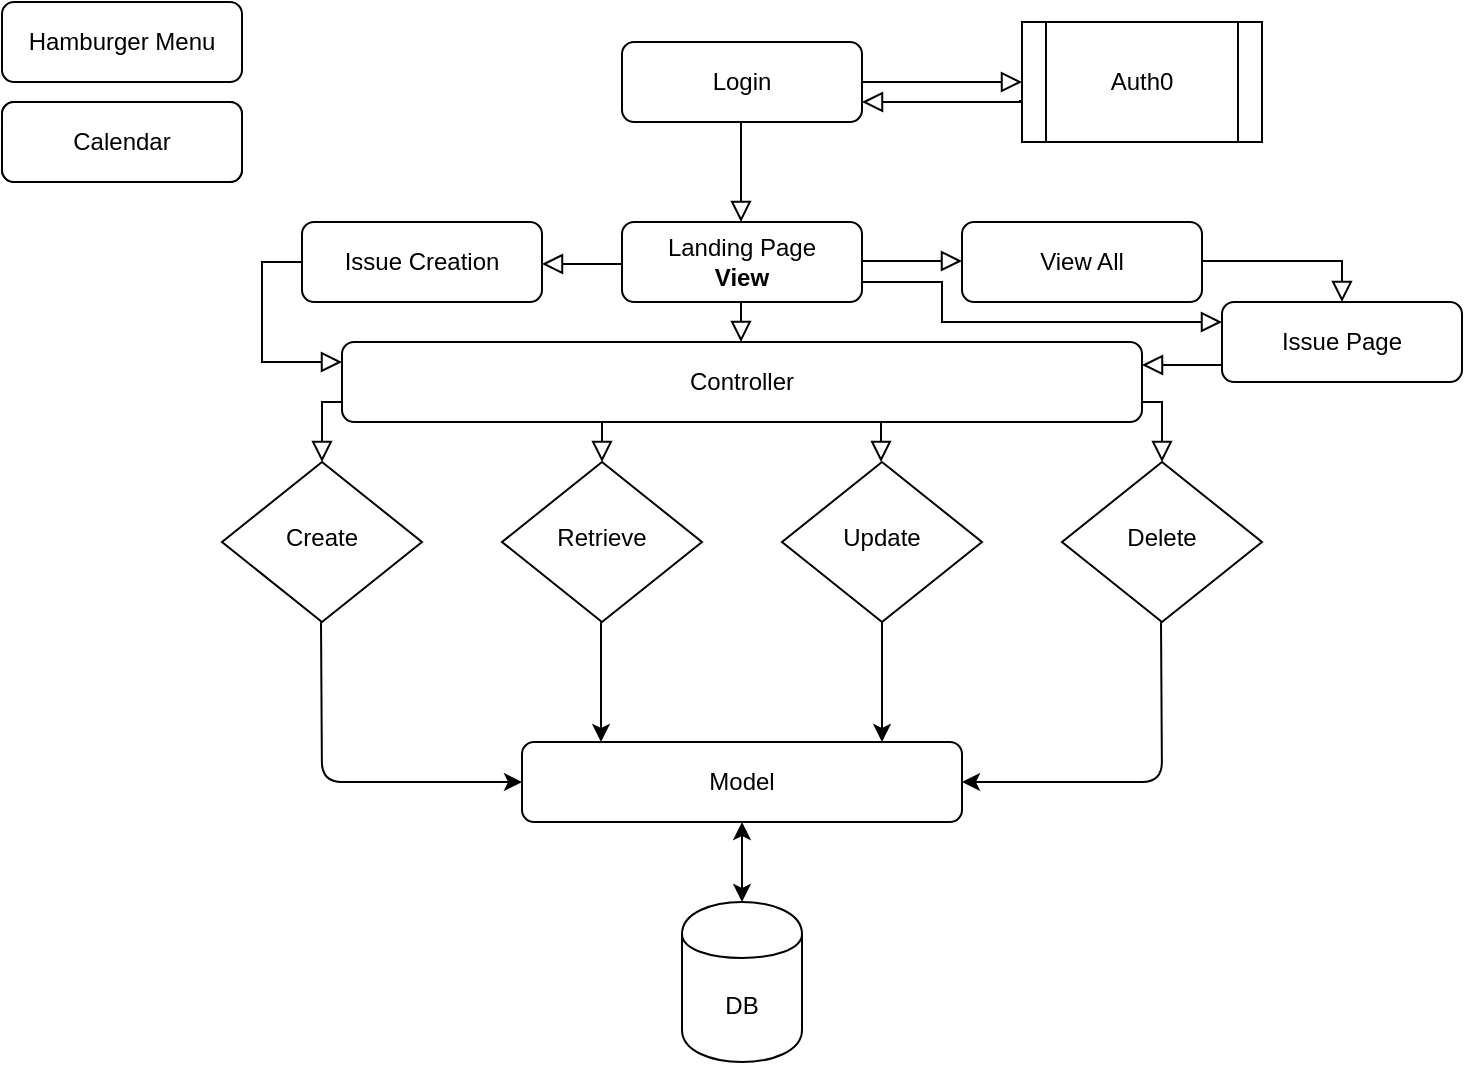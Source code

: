 <mxfile version="13.1.0" type="device"><diagram id="C5RBs43oDa-KdzZeNtuy" name="Page-1"><mxGraphModel dx="1278" dy="575" grid="1" gridSize="10" guides="1" tooltips="1" connect="1" arrows="1" fold="1" page="1" pageScale="1" pageWidth="827" pageHeight="1169" math="0" shadow="0"><root><mxCell id="WIyWlLk6GJQsqaUBKTNV-0"/><mxCell id="WIyWlLk6GJQsqaUBKTNV-1" parent="WIyWlLk6GJQsqaUBKTNV-0"/><mxCell id="WIyWlLk6GJQsqaUBKTNV-2" value="" style="rounded=0;html=1;jettySize=auto;orthogonalLoop=1;fontSize=11;endArrow=block;endFill=0;endSize=8;strokeWidth=1;shadow=0;labelBackgroundColor=none;edgeStyle=orthogonalEdgeStyle;exitX=0;exitY=0.5;exitDx=0;exitDy=0;" parent="WIyWlLk6GJQsqaUBKTNV-1" source="iUWyVkhvc7xOBZJgX1sT-0" target="WIyWlLk6GJQsqaUBKTNV-6" edge="1"><mxGeometry relative="1" as="geometry"><Array as="points"><mxPoint x="190" y="220"/><mxPoint x="180" y="220"/></Array></mxGeometry></mxCell><mxCell id="WIyWlLk6GJQsqaUBKTNV-3" value="&lt;div&gt;Landing Page&lt;/div&gt;&lt;div&gt;&lt;b&gt;View&lt;/b&gt;&lt;br&gt;&lt;/div&gt;" style="rounded=1;whiteSpace=wrap;html=1;fontSize=12;glass=0;strokeWidth=1;shadow=0;" parent="WIyWlLk6GJQsqaUBKTNV-1" vertex="1"><mxGeometry x="330" y="130" width="120" height="40" as="geometry"/></mxCell><mxCell id="WIyWlLk6GJQsqaUBKTNV-6" value="Create" style="rhombus;whiteSpace=wrap;html=1;shadow=0;fontFamily=Helvetica;fontSize=12;align=center;strokeWidth=1;spacing=6;spacingTop=-4;" parent="WIyWlLk6GJQsqaUBKTNV-1" vertex="1"><mxGeometry x="130" y="250" width="100" height="80" as="geometry"/></mxCell><mxCell id="WIyWlLk6GJQsqaUBKTNV-11" value="Hamburger Menu" style="rounded=1;whiteSpace=wrap;html=1;fontSize=12;glass=0;strokeWidth=1;shadow=0;" parent="WIyWlLk6GJQsqaUBKTNV-1" vertex="1"><mxGeometry x="20" y="20" width="120" height="40" as="geometry"/></mxCell><mxCell id="WIyWlLk6GJQsqaUBKTNV-12" value="Calendar" style="rounded=1;whiteSpace=wrap;html=1;fontSize=12;glass=0;strokeWidth=1;shadow=0;" parent="WIyWlLk6GJQsqaUBKTNV-1" vertex="1"><mxGeometry x="20" y="70" width="120" height="40" as="geometry"/></mxCell><mxCell id="ZOEkX6pX3CSHNE8pl8n9-1" value="" style="rounded=0;html=1;jettySize=auto;orthogonalLoop=1;fontSize=11;endArrow=block;endFill=0;endSize=8;strokeWidth=1;shadow=0;labelBackgroundColor=none;edgeStyle=orthogonalEdgeStyle;" parent="WIyWlLk6GJQsqaUBKTNV-1" edge="1"><mxGeometry relative="1" as="geometry"><mxPoint x="389.5" y="80" as="sourcePoint"/><mxPoint x="389.5" y="130" as="targetPoint"/></mxGeometry></mxCell><mxCell id="ZOEkX6pX3CSHNE8pl8n9-2" value="Login" style="rounded=1;whiteSpace=wrap;html=1;fontSize=12;glass=0;strokeWidth=1;shadow=0;" parent="WIyWlLk6GJQsqaUBKTNV-1" vertex="1"><mxGeometry x="330" y="40" width="120" height="40" as="geometry"/></mxCell><mxCell id="ZOEkX6pX3CSHNE8pl8n9-5" value="" style="rounded=0;html=1;jettySize=auto;orthogonalLoop=1;fontSize=11;endArrow=block;endFill=0;endSize=8;strokeWidth=1;shadow=0;labelBackgroundColor=none;edgeStyle=orthogonalEdgeStyle;entryX=0.5;entryY=0;entryDx=0;entryDy=0;exitX=1;exitY=0.5;exitDx=0;exitDy=0;" parent="WIyWlLk6GJQsqaUBKTNV-1" source="iUWyVkhvc7xOBZJgX1sT-0" target="ZOEkX6pX3CSHNE8pl8n9-6" edge="1"><mxGeometry relative="1" as="geometry"><mxPoint x="600" y="150" as="sourcePoint"/><mxPoint x="620" y="240" as="targetPoint"/><Array as="points"><mxPoint x="590" y="220"/><mxPoint x="600" y="220"/></Array></mxGeometry></mxCell><mxCell id="ZOEkX6pX3CSHNE8pl8n9-6" value="Delete" style="rhombus;whiteSpace=wrap;html=1;shadow=0;fontFamily=Helvetica;fontSize=12;align=center;strokeWidth=1;spacing=6;spacingTop=-4;" parent="WIyWlLk6GJQsqaUBKTNV-1" vertex="1"><mxGeometry x="550" y="250" width="100" height="80" as="geometry"/></mxCell><mxCell id="ZOEkX6pX3CSHNE8pl8n9-7" value="DB" style="shape=cylinder;whiteSpace=wrap;html=1;boundedLbl=1;backgroundOutline=1;" parent="WIyWlLk6GJQsqaUBKTNV-1" vertex="1"><mxGeometry x="360" y="470" width="60" height="80" as="geometry"/></mxCell><mxCell id="FKrGKBbj8dPLaYq_zexg-1" value="Auth0" style="shape=process;whiteSpace=wrap;html=1;backgroundOutline=1;" parent="WIyWlLk6GJQsqaUBKTNV-1" vertex="1"><mxGeometry x="530" y="30" width="120" height="60" as="geometry"/></mxCell><mxCell id="FKrGKBbj8dPLaYq_zexg-2" value="" style="rounded=0;html=1;jettySize=auto;orthogonalLoop=1;fontSize=11;endArrow=block;endFill=0;endSize=8;strokeWidth=1;shadow=0;labelBackgroundColor=none;edgeStyle=orthogonalEdgeStyle;" parent="WIyWlLk6GJQsqaUBKTNV-1" source="ZOEkX6pX3CSHNE8pl8n9-2" target="FKrGKBbj8dPLaYq_zexg-1" edge="1"><mxGeometry relative="1" as="geometry"><mxPoint x="440" y="60" as="sourcePoint"/><mxPoint x="440" y="110" as="targetPoint"/><Array as="points"/></mxGeometry></mxCell><mxCell id="FKrGKBbj8dPLaYq_zexg-3" value="" style="rounded=0;html=1;jettySize=auto;orthogonalLoop=1;fontSize=11;endArrow=block;endFill=0;endSize=8;strokeWidth=1;shadow=0;labelBackgroundColor=none;edgeStyle=orthogonalEdgeStyle;entryX=1;entryY=0.75;entryDx=0;entryDy=0;exitX=-0.008;exitY=0.65;exitDx=0;exitDy=0;exitPerimeter=0;" parent="WIyWlLk6GJQsqaUBKTNV-1" source="FKrGKBbj8dPLaYq_zexg-1" target="ZOEkX6pX3CSHNE8pl8n9-2" edge="1"><mxGeometry relative="1" as="geometry"><mxPoint x="520" y="70" as="sourcePoint"/><mxPoint x="520" y="70" as="targetPoint"/><Array as="points"><mxPoint x="529" y="70"/></Array></mxGeometry></mxCell><mxCell id="FKrGKBbj8dPLaYq_zexg-6" value="Retrieve" style="rhombus;whiteSpace=wrap;html=1;shadow=0;fontFamily=Helvetica;fontSize=12;align=center;strokeWidth=1;spacing=6;spacingTop=-4;" parent="WIyWlLk6GJQsqaUBKTNV-1" vertex="1"><mxGeometry x="270" y="250" width="100" height="80" as="geometry"/></mxCell><mxCell id="FKrGKBbj8dPLaYq_zexg-9" value="Update" style="rhombus;whiteSpace=wrap;html=1;shadow=0;fontFamily=Helvetica;fontSize=12;align=center;strokeWidth=1;spacing=6;spacingTop=-4;" parent="WIyWlLk6GJQsqaUBKTNV-1" vertex="1"><mxGeometry x="410" y="250" width="100" height="80" as="geometry"/></mxCell><mxCell id="FKrGKBbj8dPLaYq_zexg-10" value="" style="rounded=0;html=1;jettySize=auto;orthogonalLoop=1;fontSize=11;endArrow=block;endFill=0;endSize=8;strokeWidth=1;shadow=0;labelBackgroundColor=none;edgeStyle=orthogonalEdgeStyle;entryX=0.5;entryY=0;entryDx=0;entryDy=0;" parent="WIyWlLk6GJQsqaUBKTNV-1" target="FKrGKBbj8dPLaYq_zexg-6" edge="1" source="iUWyVkhvc7xOBZJgX1sT-0"><mxGeometry relative="1" as="geometry"><mxPoint x="367.5" y="169" as="sourcePoint"/><mxPoint x="413.5" y="250" as="targetPoint"/><Array as="points"><mxPoint x="320" y="240"/><mxPoint x="320" y="240"/></Array></mxGeometry></mxCell><mxCell id="FKrGKBbj8dPLaYq_zexg-16" value="Model" style="rounded=1;whiteSpace=wrap;html=1;fontSize=12;glass=0;strokeWidth=1;shadow=0;" parent="WIyWlLk6GJQsqaUBKTNV-1" vertex="1"><mxGeometry x="280" y="390" width="220" height="40" as="geometry"/></mxCell><mxCell id="FKrGKBbj8dPLaYq_zexg-17" value="" style="endArrow=classic;startArrow=classic;html=1;entryX=0.5;entryY=0;entryDx=0;entryDy=0;exitX=0.5;exitY=1;exitDx=0;exitDy=0;" parent="WIyWlLk6GJQsqaUBKTNV-1" source="FKrGKBbj8dPLaYq_zexg-16" target="ZOEkX6pX3CSHNE8pl8n9-7" edge="1"><mxGeometry width="50" height="50" relative="1" as="geometry"><mxPoint x="450" y="500" as="sourcePoint"/><mxPoint x="500" y="450" as="targetPoint"/></mxGeometry></mxCell><mxCell id="iUWyVkhvc7xOBZJgX1sT-0" value="Controller" style="rounded=1;whiteSpace=wrap;html=1;fontSize=12;glass=0;strokeWidth=1;shadow=0;" vertex="1" parent="WIyWlLk6GJQsqaUBKTNV-1"><mxGeometry x="190" y="190" width="400" height="40" as="geometry"/></mxCell><mxCell id="iUWyVkhvc7xOBZJgX1sT-2" value="" style="rounded=0;html=1;jettySize=auto;orthogonalLoop=1;fontSize=11;endArrow=block;endFill=0;endSize=8;strokeWidth=1;shadow=0;labelBackgroundColor=none;edgeStyle=orthogonalEdgeStyle;entryX=0.5;entryY=0;entryDx=0;entryDy=0;" edge="1" parent="WIyWlLk6GJQsqaUBKTNV-1"><mxGeometry relative="1" as="geometry"><mxPoint x="459.5" y="230" as="sourcePoint"/><mxPoint x="459.5" y="250" as="targetPoint"/><Array as="points"><mxPoint x="459.5" y="240"/><mxPoint x="459.5" y="240"/></Array></mxGeometry></mxCell><mxCell id="iUWyVkhvc7xOBZJgX1sT-3" value="" style="rounded=0;html=1;jettySize=auto;orthogonalLoop=1;fontSize=11;endArrow=block;endFill=0;endSize=8;strokeWidth=1;shadow=0;labelBackgroundColor=none;edgeStyle=orthogonalEdgeStyle;entryX=0.5;entryY=0;entryDx=0;entryDy=0;" edge="1" parent="WIyWlLk6GJQsqaUBKTNV-1"><mxGeometry relative="1" as="geometry"><mxPoint x="389.5" y="170" as="sourcePoint"/><mxPoint x="389.5" y="190" as="targetPoint"/><Array as="points"><mxPoint x="389.5" y="180"/><mxPoint x="389.5" y="180"/></Array></mxGeometry></mxCell><mxCell id="iUWyVkhvc7xOBZJgX1sT-4" value="" style="endArrow=classic;html=1;exitX=0.5;exitY=1;exitDx=0;exitDy=0;" edge="1" parent="WIyWlLk6GJQsqaUBKTNV-1" source="FKrGKBbj8dPLaYq_zexg-9"><mxGeometry width="50" height="50" relative="1" as="geometry"><mxPoint x="320" y="330" as="sourcePoint"/><mxPoint x="460" y="390" as="targetPoint"/></mxGeometry></mxCell><mxCell id="iUWyVkhvc7xOBZJgX1sT-5" value="" style="endArrow=classic;html=1;exitX=0.5;exitY=1;exitDx=0;exitDy=0;" edge="1" parent="WIyWlLk6GJQsqaUBKTNV-1"><mxGeometry width="50" height="50" relative="1" as="geometry"><mxPoint x="319.5" y="330" as="sourcePoint"/><mxPoint x="319.5" y="390" as="targetPoint"/></mxGeometry></mxCell><mxCell id="iUWyVkhvc7xOBZJgX1sT-6" value="" style="endArrow=classic;html=1;exitX=0.5;exitY=1;exitDx=0;exitDy=0;entryX=0;entryY=0.5;entryDx=0;entryDy=0;" edge="1" parent="WIyWlLk6GJQsqaUBKTNV-1" target="FKrGKBbj8dPLaYq_zexg-16"><mxGeometry width="50" height="50" relative="1" as="geometry"><mxPoint x="179.5" y="330" as="sourcePoint"/><mxPoint x="180" y="410" as="targetPoint"/><Array as="points"><mxPoint x="180" y="410"/></Array></mxGeometry></mxCell><mxCell id="iUWyVkhvc7xOBZJgX1sT-7" value="" style="endArrow=classic;html=1;exitX=0.5;exitY=1;exitDx=0;exitDy=0;entryX=1;entryY=0.5;entryDx=0;entryDy=0;" edge="1" parent="WIyWlLk6GJQsqaUBKTNV-1" target="FKrGKBbj8dPLaYq_zexg-16"><mxGeometry width="50" height="50" relative="1" as="geometry"><mxPoint x="599.5" y="330" as="sourcePoint"/><mxPoint x="600" y="410" as="targetPoint"/><Array as="points"><mxPoint x="600" y="410"/></Array></mxGeometry></mxCell><mxCell id="iUWyVkhvc7xOBZJgX1sT-8" value="" style="rounded=0;html=1;jettySize=auto;orthogonalLoop=1;fontSize=11;endArrow=block;endFill=0;endSize=8;strokeWidth=1;shadow=0;labelBackgroundColor=none;edgeStyle=orthogonalEdgeStyle;" edge="1" parent="WIyWlLk6GJQsqaUBKTNV-1"><mxGeometry relative="1" as="geometry"><mxPoint x="450" y="149.5" as="sourcePoint"/><mxPoint x="500" y="150" as="targetPoint"/><Array as="points"><mxPoint x="500" y="150"/><mxPoint x="500" y="150"/></Array></mxGeometry></mxCell><mxCell id="iUWyVkhvc7xOBZJgX1sT-9" value="Issue Creation" style="rounded=1;whiteSpace=wrap;html=1;fontSize=12;glass=0;strokeWidth=1;shadow=0;" vertex="1" parent="WIyWlLk6GJQsqaUBKTNV-1"><mxGeometry x="170" y="130" width="120" height="40" as="geometry"/></mxCell><mxCell id="iUWyVkhvc7xOBZJgX1sT-12" value="" style="rounded=0;html=1;jettySize=auto;orthogonalLoop=1;fontSize=11;endArrow=block;endFill=0;endSize=8;strokeWidth=1;shadow=0;labelBackgroundColor=none;edgeStyle=orthogonalEdgeStyle;exitX=0;exitY=0.5;exitDx=0;exitDy=0;" edge="1" parent="WIyWlLk6GJQsqaUBKTNV-1" source="iUWyVkhvc7xOBZJgX1sT-9"><mxGeometry relative="1" as="geometry"><mxPoint x="150" y="150" as="sourcePoint"/><mxPoint x="190" y="200" as="targetPoint"/><Array as="points"><mxPoint x="150" y="150"/><mxPoint x="150" y="200"/><mxPoint x="190" y="200"/></Array></mxGeometry></mxCell><mxCell id="iUWyVkhvc7xOBZJgX1sT-13" value="" style="rounded=0;html=1;jettySize=auto;orthogonalLoop=1;fontSize=11;endArrow=block;endFill=0;endSize=8;strokeWidth=1;shadow=0;labelBackgroundColor=none;edgeStyle=orthogonalEdgeStyle;exitX=-0.008;exitY=0.65;exitDx=0;exitDy=0;exitPerimeter=0;" edge="1" parent="WIyWlLk6GJQsqaUBKTNV-1"><mxGeometry relative="1" as="geometry"><mxPoint x="330" y="149.5" as="sourcePoint"/><mxPoint x="290" y="151" as="targetPoint"/><Array as="points"><mxPoint x="329.96" y="150.5"/></Array></mxGeometry></mxCell><mxCell id="iUWyVkhvc7xOBZJgX1sT-15" value="Issue Page" style="rounded=1;whiteSpace=wrap;html=1;fontSize=12;glass=0;strokeWidth=1;shadow=0;" vertex="1" parent="WIyWlLk6GJQsqaUBKTNV-1"><mxGeometry x="630" y="170" width="120" height="40" as="geometry"/></mxCell><mxCell id="iUWyVkhvc7xOBZJgX1sT-16" value="View All" style="rounded=1;whiteSpace=wrap;html=1;fontSize=12;glass=0;strokeWidth=1;shadow=0;" vertex="1" parent="WIyWlLk6GJQsqaUBKTNV-1"><mxGeometry x="500" y="130" width="120" height="40" as="geometry"/></mxCell><mxCell id="iUWyVkhvc7xOBZJgX1sT-17" value="" style="rounded=0;html=1;jettySize=auto;orthogonalLoop=1;fontSize=11;endArrow=block;endFill=0;endSize=8;strokeWidth=1;shadow=0;labelBackgroundColor=none;edgeStyle=orthogonalEdgeStyle;entryX=0.5;entryY=0;entryDx=0;entryDy=0;" edge="1" parent="WIyWlLk6GJQsqaUBKTNV-1" target="iUWyVkhvc7xOBZJgX1sT-15"><mxGeometry relative="1" as="geometry"><mxPoint x="620" y="149.5" as="sourcePoint"/><mxPoint x="670" y="149.5" as="targetPoint"/><Array as="points"><mxPoint x="690" y="150"/></Array></mxGeometry></mxCell><mxCell id="iUWyVkhvc7xOBZJgX1sT-18" value="" style="rounded=0;html=1;jettySize=auto;orthogonalLoop=1;fontSize=11;endArrow=block;endFill=0;endSize=8;strokeWidth=1;shadow=0;labelBackgroundColor=none;edgeStyle=orthogonalEdgeStyle;exitX=1;exitY=0.75;exitDx=0;exitDy=0;" edge="1" parent="WIyWlLk6GJQsqaUBKTNV-1" source="WIyWlLk6GJQsqaUBKTNV-3"><mxGeometry relative="1" as="geometry"><mxPoint x="460" y="160" as="sourcePoint"/><mxPoint x="630" y="180" as="targetPoint"/><Array as="points"><mxPoint x="490" y="160"/><mxPoint x="490" y="180"/></Array></mxGeometry></mxCell><mxCell id="iUWyVkhvc7xOBZJgX1sT-21" value="" style="rounded=0;html=1;jettySize=auto;orthogonalLoop=1;fontSize=11;endArrow=block;endFill=0;endSize=8;strokeWidth=1;shadow=0;labelBackgroundColor=none;edgeStyle=orthogonalEdgeStyle;exitX=-0.008;exitY=0.65;exitDx=0;exitDy=0;exitPerimeter=0;" edge="1" parent="WIyWlLk6GJQsqaUBKTNV-1"><mxGeometry relative="1" as="geometry"><mxPoint x="630" y="200" as="sourcePoint"/><mxPoint x="590" y="201.5" as="targetPoint"/><Array as="points"><mxPoint x="629.96" y="201"/></Array></mxGeometry></mxCell><mxCell id="iUWyVkhvc7xOBZJgX1sT-22" value="Calendar" style="rounded=1;whiteSpace=wrap;html=1;fontSize=12;glass=0;strokeWidth=1;shadow=0;" vertex="1" parent="WIyWlLk6GJQsqaUBKTNV-1"><mxGeometry x="20" y="70" width="120" height="40" as="geometry"/></mxCell></root></mxGraphModel></diagram></mxfile>